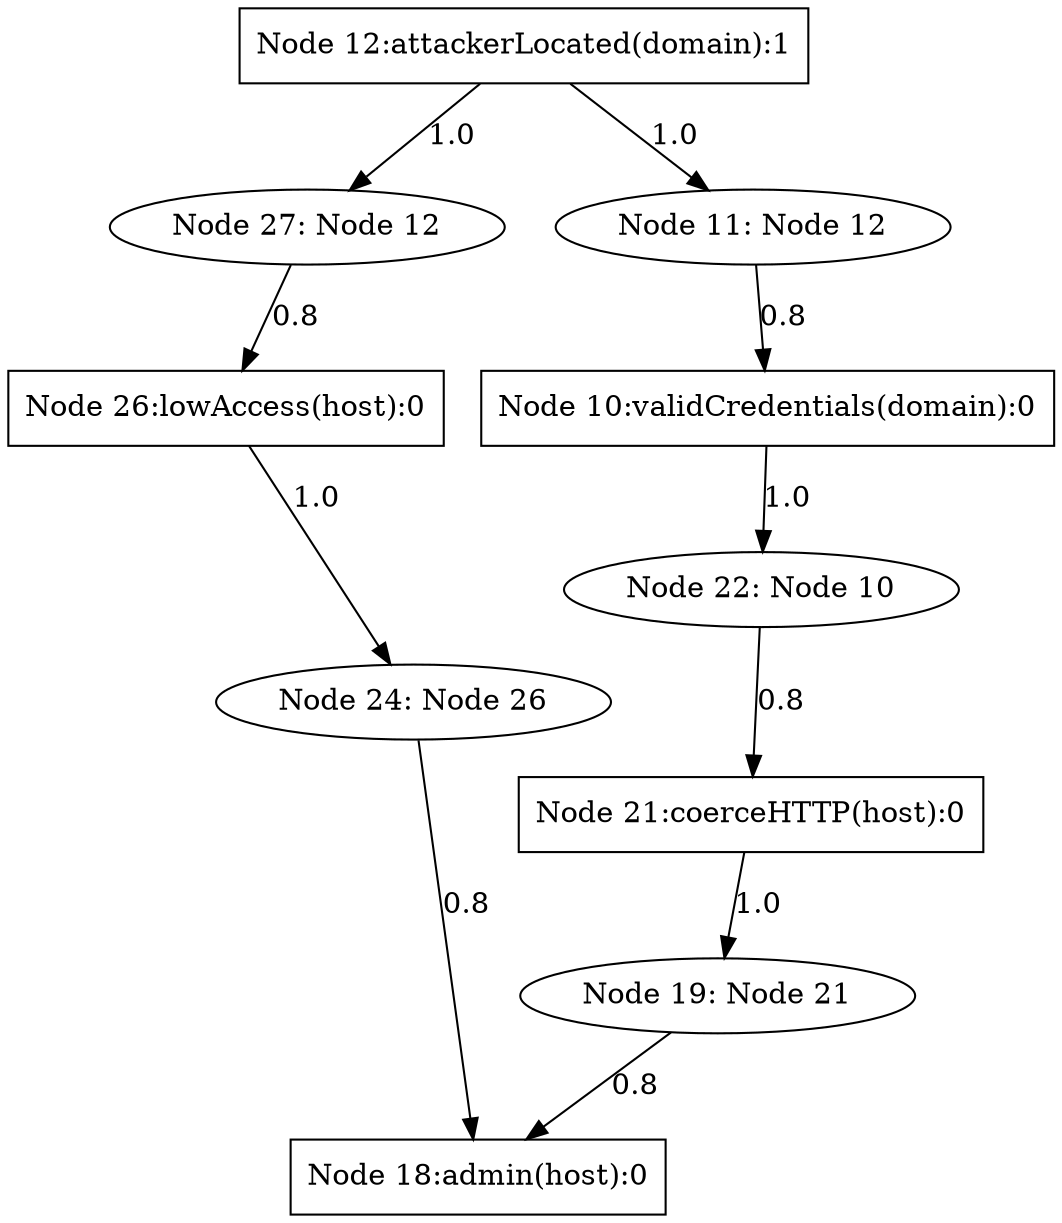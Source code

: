 strict digraph G {
  1 [ label="Node 27: Node 12" shape="ellipse" nodeType="AND" probArray="1.0" ];
  2 [ label="Node 26:lowAccess(host):0" shape="box" nodeType="OR" probArray="0.8" ];
  3 [ label="Node 24: Node 26" shape="ellipse" nodeType="AND" probArray="1.0" ];
  4 [ label="Node 22: Node 10" shape="ellipse" nodeType="AND" probArray="1.0" ];
  5 [ label="Node 21:coerceHTTP(host):0" shape="box" nodeType="OR" probArray="0.8" ];
  6 [ label="Node 19: Node 21" shape="ellipse" nodeType="AND" probArray="1.0" ];
  7 [ label="Node 18:admin(host):0" shape="box" nodeType="OR" probArray="0.8 0.8" ];
  8 [ label="Node 12:attackerLocated(domain):1" shape="box" nodeType="AND" probArray="1.0" ];
  9 [ label="Node 11: Node 12" shape="ellipse" nodeType="AND" probArray="1.0" ];
  10 [ label="Node 10:validCredentials(domain):0" shape="box" nodeType="OR" probArray="0.8" ];
  10 -> 4 [ label="1.0" color="black" ];
  9 -> 10 [ label="0.8" color="black" ];
  8 -> 9 [ label="1.0" color="black" ];
  8 -> 1 [ label="1.0" color="black" ];
  6 -> 7 [ label="0.8" color="black" ];
  5 -> 6 [ label="1.0" color="black" ];
  4 -> 5 [ label="0.8" color="black" ];
  3 -> 7 [ label="0.8" color="black" ];
  2 -> 3 [ label="1.0" color="black" ];
  1 -> 2 [ label="0.8" color="black" ];
}

